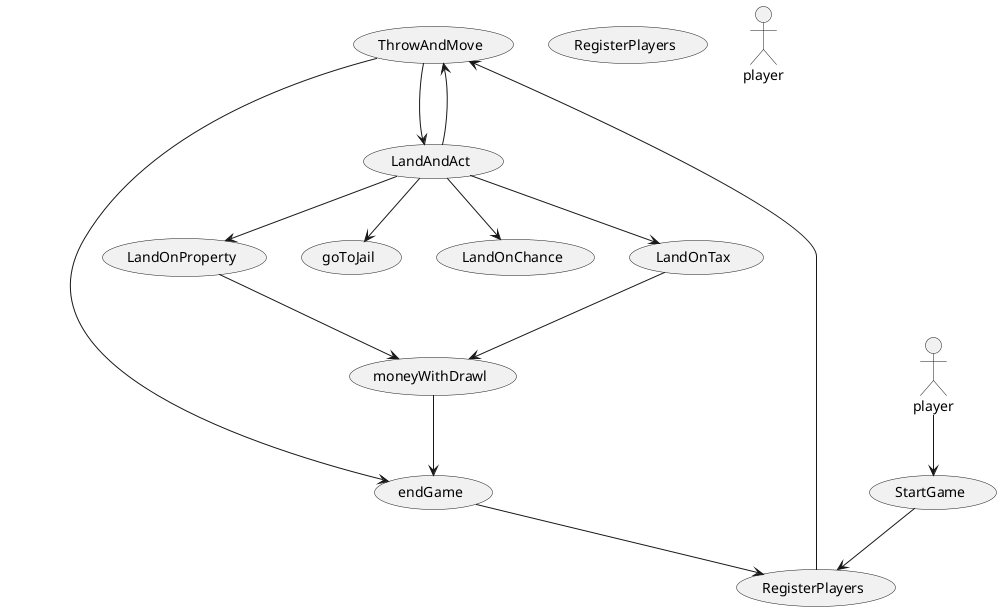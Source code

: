 @startuml
'https://plantuml.com/use-case-diagram


(StartGame)
(RegisterPlayers) as (UC2)
usecase ThrowAndMove
usecase LandAndAct
usecase endGame
usecase LandOnProperty
usecase moneyWithDrawl
usecase goToJail
usecase LandOnChance
usecase LandOnTax

player as actor
player --> (StartGame)
(StartGame) --> (RegisterPlayers)
(RegisterPlayers) --> (ThrowAndMove)
(ThrowAndMove) -> endGame
ThrowAndMove --> LandAndAct
endGame --> (RegisterPlayers)
LandAndAct --> ThrowAndMove
LandAndAct --> LandOnProperty
LandAndAct --> goToJail
LandAndAct --> LandOnChance
LandAndAct --> LandOnTax
LandOnProperty --> moneyWithDrawl
LandOnTax --> moneyWithDrawl
moneyWithDrawl --> endGame














@enduml